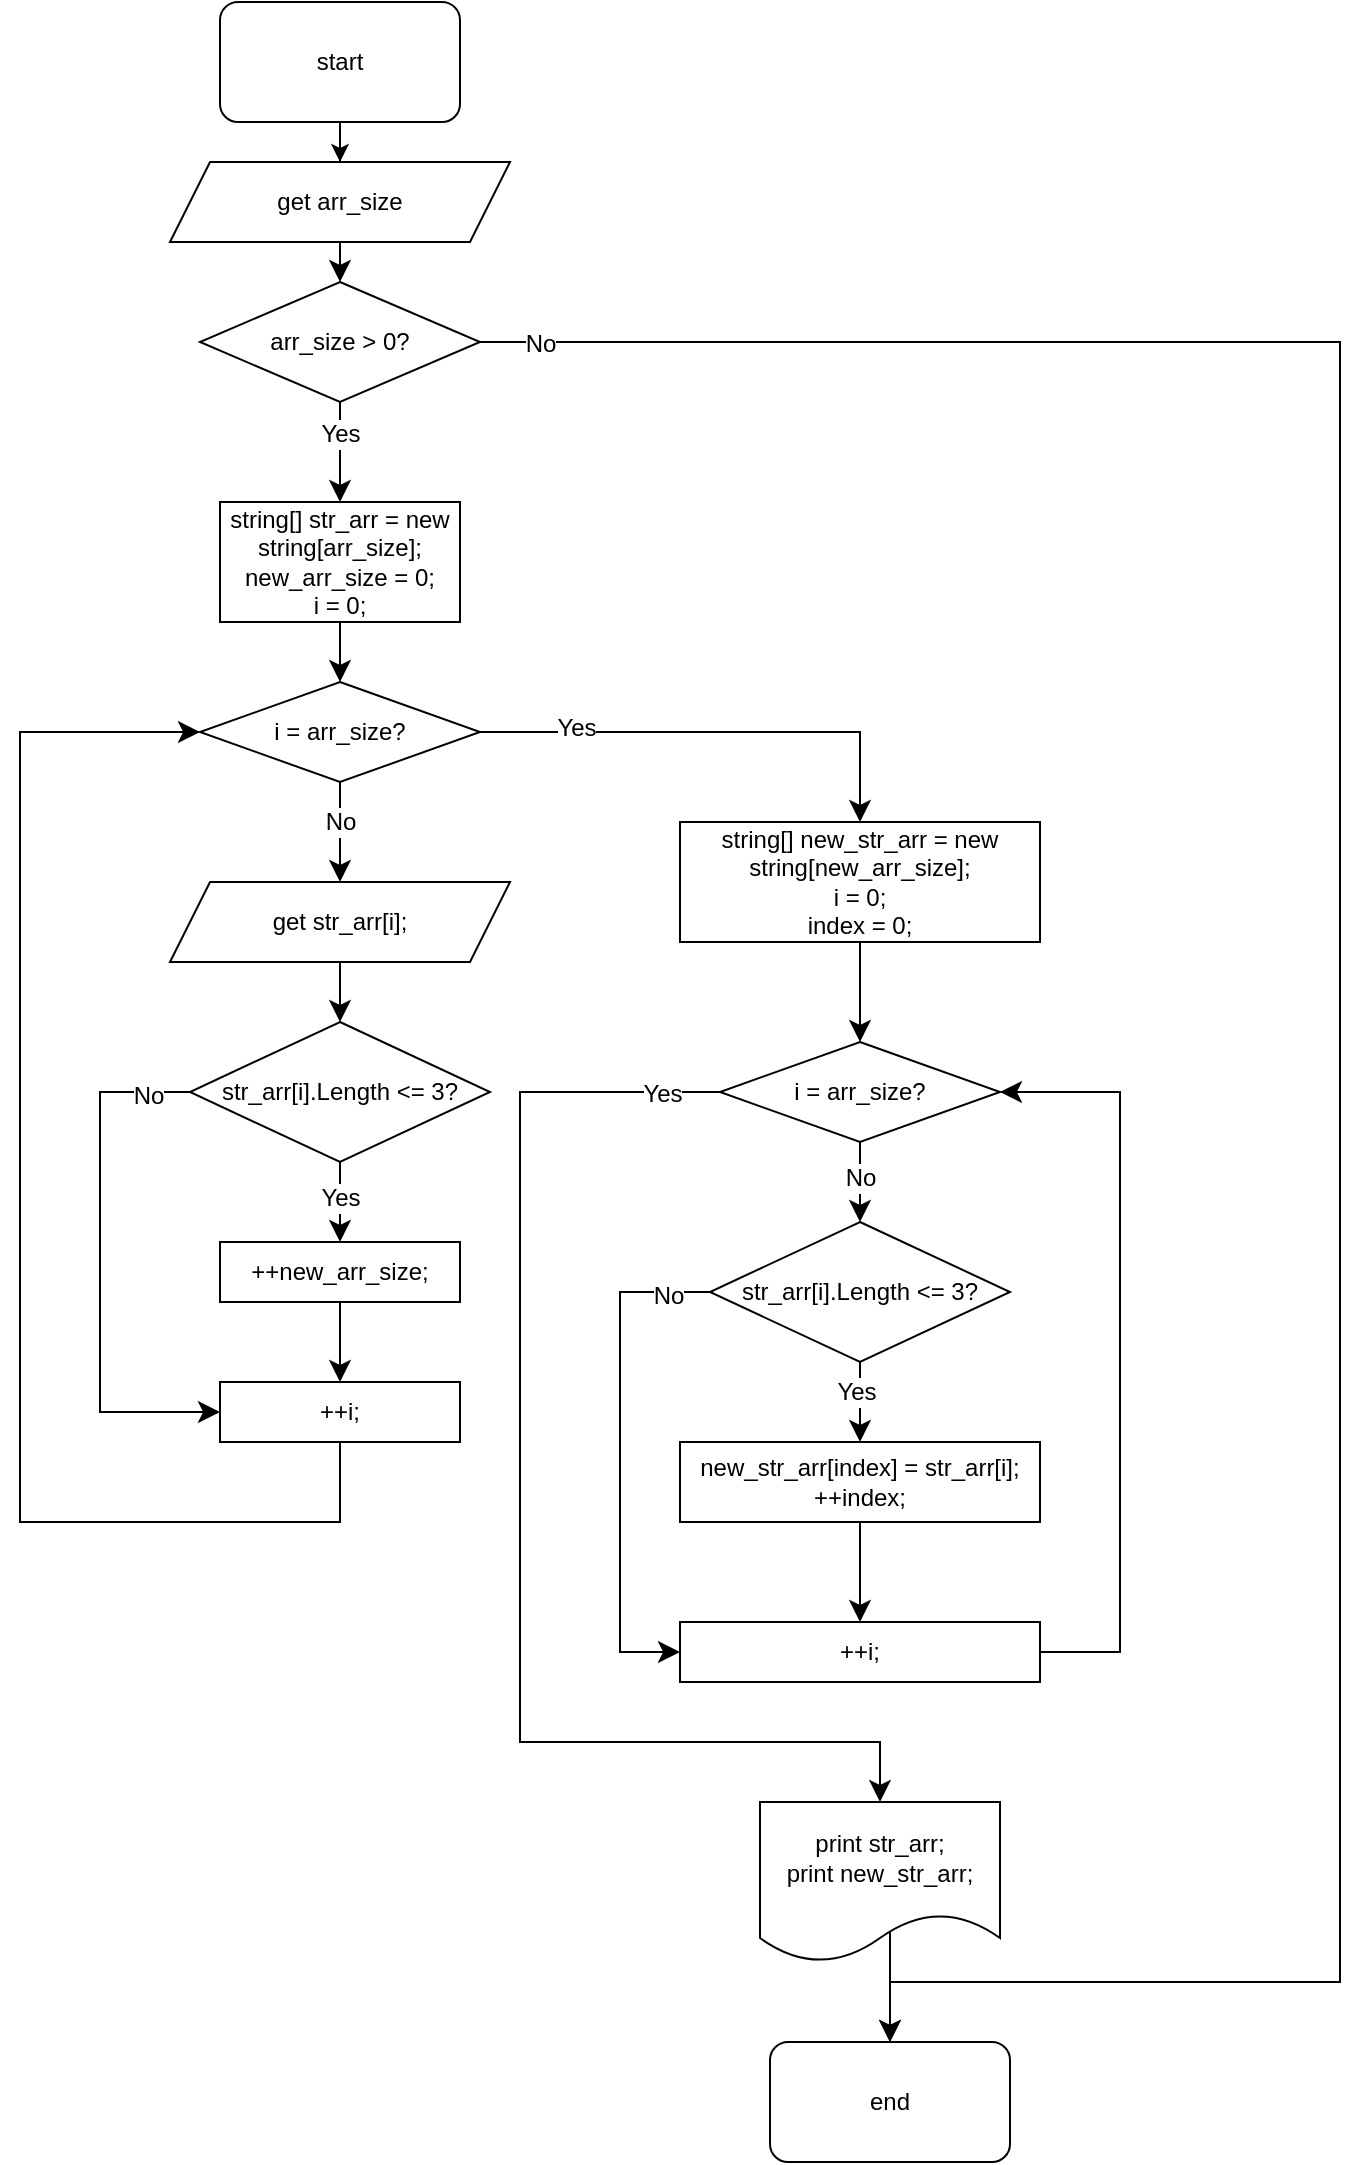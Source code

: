 <mxfile version="23.1.6" type="device">
  <diagram name="Страница — 1" id="vrgezJ7B-YLv_EHeS3jQ">
    <mxGraphModel dx="1110" dy="618" grid="1" gridSize="10" guides="1" tooltips="1" connect="1" arrows="1" fold="1" page="1" pageScale="1" pageWidth="827" pageHeight="1169" math="0" shadow="0">
      <root>
        <mxCell id="0" />
        <mxCell id="1" parent="0" />
        <mxCell id="Fakl-59DxZULmXfelZNi-33" style="edgeStyle=orthogonalEdgeStyle;rounded=0;orthogonalLoop=1;jettySize=auto;html=1;entryX=0.5;entryY=0;entryDx=0;entryDy=0;fontSize=12;startSize=8;endSize=8;exitX=0.567;exitY=0.775;exitDx=0;exitDy=0;exitPerimeter=0;" edge="1" parent="1" source="0zdQ3jHa8vZy0U4UM1dL-9" target="0zdQ3jHa8vZy0U4UM1dL-26">
          <mxGeometry relative="1" as="geometry">
            <Array as="points">
              <mxPoint x="515" y="962" />
            </Array>
          </mxGeometry>
        </mxCell>
        <mxCell id="0zdQ3jHa8vZy0U4UM1dL-9" value="print str_arr;&lt;br&gt;print new_str_arr;" style="shape=document;whiteSpace=wrap;html=1;boundedLbl=1;" parent="1" vertex="1">
          <mxGeometry x="450" y="940" width="120" height="80" as="geometry" />
        </mxCell>
        <mxCell id="0zdQ3jHa8vZy0U4UM1dL-26" value="end" style="rounded=1;whiteSpace=wrap;html=1;" parent="1" vertex="1">
          <mxGeometry x="455" y="1060" width="120" height="60" as="geometry" />
        </mxCell>
        <mxCell id="BaABoTEARzqdIM5QQD3y-13" style="edgeStyle=orthogonalEdgeStyle;rounded=0;orthogonalLoop=1;jettySize=auto;html=1;entryX=0.5;entryY=0;entryDx=0;entryDy=0;fontSize=12;startSize=8;endSize=8;exitX=1;exitY=0.5;exitDx=0;exitDy=0;" parent="1" source="BaABoTEARzqdIM5QQD3y-2" target="0zdQ3jHa8vZy0U4UM1dL-26" edge="1">
          <mxGeometry relative="1" as="geometry">
            <Array as="points">
              <mxPoint x="740" y="210" />
              <mxPoint x="740" y="1030" />
              <mxPoint x="515" y="1030" />
            </Array>
          </mxGeometry>
        </mxCell>
        <mxCell id="BaABoTEARzqdIM5QQD3y-14" value="No" style="edgeLabel;html=1;align=center;verticalAlign=middle;resizable=0;points=[];fontSize=12;" parent="BaABoTEARzqdIM5QQD3y-13" vertex="1" connectable="0">
          <mxGeometry x="-0.133" relative="1" as="geometry">
            <mxPoint x="-400" y="-222" as="offset" />
          </mxGeometry>
        </mxCell>
        <mxCell id="n7afEmk5R6gk1xJ9aCYG-4" style="edgeStyle=none;curved=1;rounded=0;orthogonalLoop=1;jettySize=auto;html=1;exitX=0.5;exitY=1;exitDx=0;exitDy=0;fontSize=12;startSize=8;endSize=8;" parent="1" edge="1">
          <mxGeometry relative="1" as="geometry">
            <mxPoint x="560" y="695" as="sourcePoint" />
            <mxPoint x="560" y="695" as="targetPoint" />
          </mxGeometry>
        </mxCell>
        <mxCell id="Fakl-59DxZULmXfelZNi-18" style="edgeStyle=orthogonalEdgeStyle;rounded=0;orthogonalLoop=1;jettySize=auto;html=1;fontSize=12;startSize=8;endSize=8;entryX=0.5;entryY=0;entryDx=0;entryDy=0;" edge="1" parent="1" source="Fakl-59DxZULmXfelZNi-8" target="Fakl-59DxZULmXfelZNi-19">
          <mxGeometry relative="1" as="geometry">
            <mxPoint x="560" y="430" as="targetPoint" />
          </mxGeometry>
        </mxCell>
        <mxCell id="Fakl-59DxZULmXfelZNi-20" value="Yes" style="edgeLabel;html=1;align=center;verticalAlign=middle;resizable=0;points=[];fontSize=12;" vertex="1" connectable="0" parent="Fakl-59DxZULmXfelZNi-18">
          <mxGeometry x="-0.591" y="2" relative="1" as="geometry">
            <mxPoint as="offset" />
          </mxGeometry>
        </mxCell>
        <mxCell id="Fakl-59DxZULmXfelZNi-22" style="edgeStyle=none;curved=1;rounded=0;orthogonalLoop=1;jettySize=auto;html=1;entryX=0.5;entryY=0;entryDx=0;entryDy=0;fontSize=12;startSize=8;endSize=8;" edge="1" parent="1" source="Fakl-59DxZULmXfelZNi-19" target="Fakl-59DxZULmXfelZNi-21">
          <mxGeometry relative="1" as="geometry" />
        </mxCell>
        <mxCell id="Fakl-59DxZULmXfelZNi-19" value="string[] new_str_arr = new string[new_arr_size];&lt;br&gt;i = 0;&lt;br&gt;index = 0;" style="whiteSpace=wrap;html=1;" vertex="1" parent="1">
          <mxGeometry x="410" y="450" width="180" height="60" as="geometry" />
        </mxCell>
        <mxCell id="Fakl-59DxZULmXfelZNi-24" style="edgeStyle=none;curved=1;rounded=0;orthogonalLoop=1;jettySize=auto;html=1;entryX=0.5;entryY=0;entryDx=0;entryDy=0;fontSize=12;startSize=8;endSize=8;" edge="1" parent="1" source="Fakl-59DxZULmXfelZNi-21" target="Fakl-59DxZULmXfelZNi-25">
          <mxGeometry relative="1" as="geometry">
            <mxPoint x="560" y="645" as="targetPoint" />
          </mxGeometry>
        </mxCell>
        <mxCell id="Fakl-59DxZULmXfelZNi-29" value="No" style="edgeLabel;html=1;align=center;verticalAlign=middle;resizable=0;points=[];fontSize=12;" vertex="1" connectable="0" parent="Fakl-59DxZULmXfelZNi-24">
          <mxGeometry x="-0.56" y="-4" relative="1" as="geometry">
            <mxPoint x="4" y="9" as="offset" />
          </mxGeometry>
        </mxCell>
        <mxCell id="Fakl-59DxZULmXfelZNi-27" style="edgeStyle=orthogonalEdgeStyle;rounded=0;orthogonalLoop=1;jettySize=auto;html=1;entryX=0.5;entryY=0;entryDx=0;entryDy=0;fontSize=12;startSize=8;endSize=8;" edge="1" parent="1" source="Fakl-59DxZULmXfelZNi-21" target="0zdQ3jHa8vZy0U4UM1dL-9">
          <mxGeometry relative="1" as="geometry">
            <Array as="points">
              <mxPoint x="330" y="585" />
              <mxPoint x="330" y="910" />
              <mxPoint x="510" y="910" />
            </Array>
          </mxGeometry>
        </mxCell>
        <mxCell id="Fakl-59DxZULmXfelZNi-28" value="Yes" style="edgeLabel;html=1;align=center;verticalAlign=middle;resizable=0;points=[];fontSize=12;" vertex="1" connectable="0" parent="Fakl-59DxZULmXfelZNi-27">
          <mxGeometry x="-0.908" y="1" relative="1" as="geometry">
            <mxPoint as="offset" />
          </mxGeometry>
        </mxCell>
        <mxCell id="Fakl-59DxZULmXfelZNi-21" value="i = arr_size?" style="rhombus;whiteSpace=wrap;html=1;" vertex="1" parent="1">
          <mxGeometry x="430" y="560" width="140" height="50" as="geometry" />
        </mxCell>
        <mxCell id="Fakl-59DxZULmXfelZNi-37" style="edgeStyle=none;curved=1;rounded=0;orthogonalLoop=1;jettySize=auto;html=1;exitX=0.5;exitY=1;exitDx=0;exitDy=0;fontSize=12;startSize=8;endSize=8;" edge="1" parent="1" source="Fakl-59DxZULmXfelZNi-25" target="Fakl-59DxZULmXfelZNi-34">
          <mxGeometry relative="1" as="geometry" />
        </mxCell>
        <mxCell id="Fakl-59DxZULmXfelZNi-40" value="Yes" style="edgeLabel;html=1;align=center;verticalAlign=middle;resizable=0;points=[];fontSize=12;" vertex="1" connectable="0" parent="Fakl-59DxZULmXfelZNi-37">
          <mxGeometry x="-0.25" y="-2" relative="1" as="geometry">
            <mxPoint as="offset" />
          </mxGeometry>
        </mxCell>
        <mxCell id="Fakl-59DxZULmXfelZNi-39" style="edgeStyle=orthogonalEdgeStyle;rounded=0;orthogonalLoop=1;jettySize=auto;html=1;entryX=0;entryY=0.5;entryDx=0;entryDy=0;fontSize=12;startSize=8;endSize=8;" edge="1" parent="1" source="Fakl-59DxZULmXfelZNi-25" target="Fakl-59DxZULmXfelZNi-35">
          <mxGeometry relative="1" as="geometry">
            <Array as="points">
              <mxPoint x="380" y="685" />
              <mxPoint x="380" y="865" />
            </Array>
          </mxGeometry>
        </mxCell>
        <mxCell id="Fakl-59DxZULmXfelZNi-41" value="No" style="edgeLabel;html=1;align=center;verticalAlign=middle;resizable=0;points=[];fontSize=12;" vertex="1" connectable="0" parent="Fakl-59DxZULmXfelZNi-39">
          <mxGeometry x="-0.83" y="2" relative="1" as="geometry">
            <mxPoint as="offset" />
          </mxGeometry>
        </mxCell>
        <mxCell id="Fakl-59DxZULmXfelZNi-25" value="str_arr[i].Length &amp;lt;= 3?" style="rhombus;whiteSpace=wrap;html=1;" vertex="1" parent="1">
          <mxGeometry x="425" y="650" width="150" height="70" as="geometry" />
        </mxCell>
        <mxCell id="Fakl-59DxZULmXfelZNi-32" value="" style="group" vertex="1" connectable="0" parent="1">
          <mxGeometry x="80" y="40" width="245" height="700" as="geometry" />
        </mxCell>
        <mxCell id="0zdQ3jHa8vZy0U4UM1dL-1" value="start" style="rounded=1;whiteSpace=wrap;html=1;" parent="Fakl-59DxZULmXfelZNi-32" vertex="1">
          <mxGeometry x="100" width="120" height="60" as="geometry" />
        </mxCell>
        <mxCell id="0zdQ3jHa8vZy0U4UM1dL-3" value="get arr_size" style="shape=parallelogram;perimeter=parallelogramPerimeter;whiteSpace=wrap;html=1;fixedSize=1;" parent="Fakl-59DxZULmXfelZNi-32" vertex="1">
          <mxGeometry x="75" y="80" width="170" height="40" as="geometry" />
        </mxCell>
        <mxCell id="0zdQ3jHa8vZy0U4UM1dL-4" style="edgeStyle=orthogonalEdgeStyle;rounded=0;orthogonalLoop=1;jettySize=auto;html=1;exitX=0.5;exitY=1;exitDx=0;exitDy=0;" parent="Fakl-59DxZULmXfelZNi-32" source="0zdQ3jHa8vZy0U4UM1dL-1" target="0zdQ3jHa8vZy0U4UM1dL-3" edge="1">
          <mxGeometry relative="1" as="geometry" />
        </mxCell>
        <mxCell id="0zdQ3jHa8vZy0U4UM1dL-6" value="++new_arr_size;" style="whiteSpace=wrap;html=1;" parent="Fakl-59DxZULmXfelZNi-32" vertex="1">
          <mxGeometry x="100" y="620" width="120" height="30" as="geometry" />
        </mxCell>
        <mxCell id="Fakl-59DxZULmXfelZNi-13" style="edgeStyle=none;curved=1;rounded=0;orthogonalLoop=1;jettySize=auto;html=1;fontSize=12;startSize=8;endSize=8;" edge="1" parent="Fakl-59DxZULmXfelZNi-32" source="Q8Pu-1HOaa1khBzvrUTc-1" target="0zdQ3jHa8vZy0U4UM1dL-6">
          <mxGeometry relative="1" as="geometry" />
        </mxCell>
        <mxCell id="Fakl-59DxZULmXfelZNi-14" value="Yes" style="edgeLabel;html=1;align=center;verticalAlign=middle;resizable=0;points=[];fontSize=12;" vertex="1" connectable="0" parent="Fakl-59DxZULmXfelZNi-13">
          <mxGeometry x="-0.56" y="2" relative="1" as="geometry">
            <mxPoint x="-2" y="9" as="offset" />
          </mxGeometry>
        </mxCell>
        <mxCell id="Q8Pu-1HOaa1khBzvrUTc-1" value="str_arr[i].Length &amp;lt;= 3?" style="rhombus;whiteSpace=wrap;html=1;" parent="Fakl-59DxZULmXfelZNi-32" vertex="1">
          <mxGeometry x="85" y="510" width="150" height="70" as="geometry" />
        </mxCell>
        <mxCell id="BaABoTEARzqdIM5QQD3y-2" value="arr_size &amp;gt; 0?" style="rhombus;whiteSpace=wrap;html=1;" parent="Fakl-59DxZULmXfelZNi-32" vertex="1">
          <mxGeometry x="90" y="140" width="140" height="60" as="geometry" />
        </mxCell>
        <mxCell id="BaABoTEARzqdIM5QQD3y-3" style="edgeStyle=none;curved=1;rounded=0;orthogonalLoop=1;jettySize=auto;html=1;exitX=0.5;exitY=1;exitDx=0;exitDy=0;entryX=0.5;entryY=0;entryDx=0;entryDy=0;fontSize=12;startSize=8;endSize=8;" parent="Fakl-59DxZULmXfelZNi-32" source="0zdQ3jHa8vZy0U4UM1dL-3" target="BaABoTEARzqdIM5QQD3y-2" edge="1">
          <mxGeometry relative="1" as="geometry" />
        </mxCell>
        <mxCell id="Fakl-59DxZULmXfelZNi-12" style="edgeStyle=none;curved=1;rounded=0;orthogonalLoop=1;jettySize=auto;html=1;entryX=0.5;entryY=0;entryDx=0;entryDy=0;fontSize=12;startSize=8;endSize=8;" edge="1" parent="Fakl-59DxZULmXfelZNi-32" source="BaABoTEARzqdIM5QQD3y-15" target="Q8Pu-1HOaa1khBzvrUTc-1">
          <mxGeometry relative="1" as="geometry" />
        </mxCell>
        <mxCell id="BaABoTEARzqdIM5QQD3y-15" value="get str_arr[i];" style="shape=parallelogram;perimeter=parallelogramPerimeter;whiteSpace=wrap;html=1;fixedSize=1;" parent="Fakl-59DxZULmXfelZNi-32" vertex="1">
          <mxGeometry x="75" y="440" width="170" height="40" as="geometry" />
        </mxCell>
        <mxCell id="BaABoTEARzqdIM5QQD3y-18" value="string[] str_arr = new string[arr_size];&lt;br&gt;new_arr_size = 0;&lt;br&gt;i = 0;" style="whiteSpace=wrap;html=1;" parent="Fakl-59DxZULmXfelZNi-32" vertex="1">
          <mxGeometry x="100" y="250" width="120" height="60" as="geometry" />
        </mxCell>
        <mxCell id="BaABoTEARzqdIM5QQD3y-19" style="edgeStyle=none;curved=1;rounded=0;orthogonalLoop=1;jettySize=auto;html=1;exitX=0.5;exitY=1;exitDx=0;exitDy=0;entryX=0.5;entryY=0;entryDx=0;entryDy=0;fontSize=12;startSize=8;endSize=8;" parent="Fakl-59DxZULmXfelZNi-32" source="BaABoTEARzqdIM5QQD3y-2" target="BaABoTEARzqdIM5QQD3y-18" edge="1">
          <mxGeometry relative="1" as="geometry" />
        </mxCell>
        <mxCell id="BaABoTEARzqdIM5QQD3y-20" value="Yes" style="edgeLabel;html=1;align=center;verticalAlign=middle;resizable=0;points=[];fontSize=12;" parent="BaABoTEARzqdIM5QQD3y-19" vertex="1" connectable="0">
          <mxGeometry x="0.2" y="2" relative="1" as="geometry">
            <mxPoint x="-2" y="-14" as="offset" />
          </mxGeometry>
        </mxCell>
        <mxCell id="Fakl-59DxZULmXfelZNi-10" style="edgeStyle=none;curved=1;rounded=0;orthogonalLoop=1;jettySize=auto;html=1;fontSize=12;startSize=8;endSize=8;" edge="1" parent="Fakl-59DxZULmXfelZNi-32" source="Fakl-59DxZULmXfelZNi-8" target="BaABoTEARzqdIM5QQD3y-15">
          <mxGeometry relative="1" as="geometry" />
        </mxCell>
        <mxCell id="Fakl-59DxZULmXfelZNi-11" value="No" style="edgeLabel;html=1;align=center;verticalAlign=middle;resizable=0;points=[];fontSize=12;" vertex="1" connectable="0" parent="Fakl-59DxZULmXfelZNi-10">
          <mxGeometry x="-0.2" relative="1" as="geometry">
            <mxPoint as="offset" />
          </mxGeometry>
        </mxCell>
        <mxCell id="Fakl-59DxZULmXfelZNi-8" value="i = arr_size?" style="rhombus;whiteSpace=wrap;html=1;" vertex="1" parent="Fakl-59DxZULmXfelZNi-32">
          <mxGeometry x="90" y="340" width="140" height="50" as="geometry" />
        </mxCell>
        <mxCell id="Fakl-59DxZULmXfelZNi-9" style="edgeStyle=none;curved=1;rounded=0;orthogonalLoop=1;jettySize=auto;html=1;entryX=0.5;entryY=0;entryDx=0;entryDy=0;fontSize=12;startSize=8;endSize=8;" edge="1" parent="Fakl-59DxZULmXfelZNi-32" source="BaABoTEARzqdIM5QQD3y-18" target="Fakl-59DxZULmXfelZNi-8">
          <mxGeometry relative="1" as="geometry" />
        </mxCell>
        <mxCell id="Fakl-59DxZULmXfelZNi-38" style="edgeStyle=none;curved=1;rounded=0;orthogonalLoop=1;jettySize=auto;html=1;fontSize=12;startSize=8;endSize=8;" edge="1" parent="1" source="Fakl-59DxZULmXfelZNi-34" target="Fakl-59DxZULmXfelZNi-35">
          <mxGeometry relative="1" as="geometry" />
        </mxCell>
        <mxCell id="Fakl-59DxZULmXfelZNi-34" value="new_str_arr[index] = str_arr[i];&lt;br&gt;++index;" style="whiteSpace=wrap;html=1;" vertex="1" parent="1">
          <mxGeometry x="410" y="760" width="180" height="40" as="geometry" />
        </mxCell>
        <mxCell id="Fakl-59DxZULmXfelZNi-36" style="edgeStyle=orthogonalEdgeStyle;rounded=0;orthogonalLoop=1;jettySize=auto;html=1;entryX=1;entryY=0.5;entryDx=0;entryDy=0;fontSize=12;startSize=8;endSize=8;" edge="1" parent="1" source="Fakl-59DxZULmXfelZNi-35" target="Fakl-59DxZULmXfelZNi-21">
          <mxGeometry relative="1" as="geometry">
            <Array as="points">
              <mxPoint x="630" y="865" />
              <mxPoint x="630" y="585" />
            </Array>
          </mxGeometry>
        </mxCell>
        <mxCell id="Fakl-59DxZULmXfelZNi-35" value="++i;" style="whiteSpace=wrap;html=1;" vertex="1" parent="1">
          <mxGeometry x="410" y="850" width="180" height="30" as="geometry" />
        </mxCell>
        <mxCell id="Fakl-59DxZULmXfelZNi-49" style="edgeStyle=orthogonalEdgeStyle;rounded=0;orthogonalLoop=1;jettySize=auto;html=1;fontSize=12;startSize=8;endSize=8;entryX=0;entryY=0.5;entryDx=0;entryDy=0;" edge="1" parent="1" source="Fakl-59DxZULmXfelZNi-42" target="Fakl-59DxZULmXfelZNi-8">
          <mxGeometry relative="1" as="geometry">
            <mxPoint x="240" y="820" as="targetPoint" />
            <Array as="points">
              <mxPoint x="240" y="800" />
              <mxPoint x="80" y="800" />
              <mxPoint x="80" y="405" />
            </Array>
          </mxGeometry>
        </mxCell>
        <mxCell id="Fakl-59DxZULmXfelZNi-42" value="++i;" style="whiteSpace=wrap;html=1;" vertex="1" parent="1">
          <mxGeometry x="180" y="730" width="120" height="30" as="geometry" />
        </mxCell>
        <mxCell id="Fakl-59DxZULmXfelZNi-43" style="edgeStyle=none;curved=1;rounded=0;orthogonalLoop=1;jettySize=auto;html=1;exitX=1;exitY=0.5;exitDx=0;exitDy=0;fontSize=12;startSize=8;endSize=8;" edge="1" parent="1" source="Fakl-59DxZULmXfelZNi-42" target="Fakl-59DxZULmXfelZNi-42">
          <mxGeometry relative="1" as="geometry" />
        </mxCell>
        <mxCell id="Fakl-59DxZULmXfelZNi-44" style="edgeStyle=none;curved=1;rounded=0;orthogonalLoop=1;jettySize=auto;html=1;entryX=0.5;entryY=0;entryDx=0;entryDy=0;fontSize=12;startSize=8;endSize=8;" edge="1" parent="1" source="0zdQ3jHa8vZy0U4UM1dL-6" target="Fakl-59DxZULmXfelZNi-42">
          <mxGeometry relative="1" as="geometry" />
        </mxCell>
        <mxCell id="Fakl-59DxZULmXfelZNi-47" style="edgeStyle=orthogonalEdgeStyle;rounded=0;orthogonalLoop=1;jettySize=auto;html=1;fontSize=12;startSize=8;endSize=8;entryX=0;entryY=0.5;entryDx=0;entryDy=0;" edge="1" parent="1" source="Q8Pu-1HOaa1khBzvrUTc-1" target="Fakl-59DxZULmXfelZNi-42">
          <mxGeometry relative="1" as="geometry">
            <mxPoint x="90" y="585" as="targetPoint" />
            <Array as="points">
              <mxPoint x="120" y="585" />
              <mxPoint x="120" y="745" />
            </Array>
          </mxGeometry>
        </mxCell>
        <mxCell id="Fakl-59DxZULmXfelZNi-48" value="No" style="edgeLabel;html=1;align=center;verticalAlign=middle;resizable=0;points=[];fontSize=12;" vertex="1" connectable="0" parent="Fakl-59DxZULmXfelZNi-47">
          <mxGeometry x="-0.842" y="2" relative="1" as="geometry">
            <mxPoint as="offset" />
          </mxGeometry>
        </mxCell>
      </root>
    </mxGraphModel>
  </diagram>
</mxfile>
